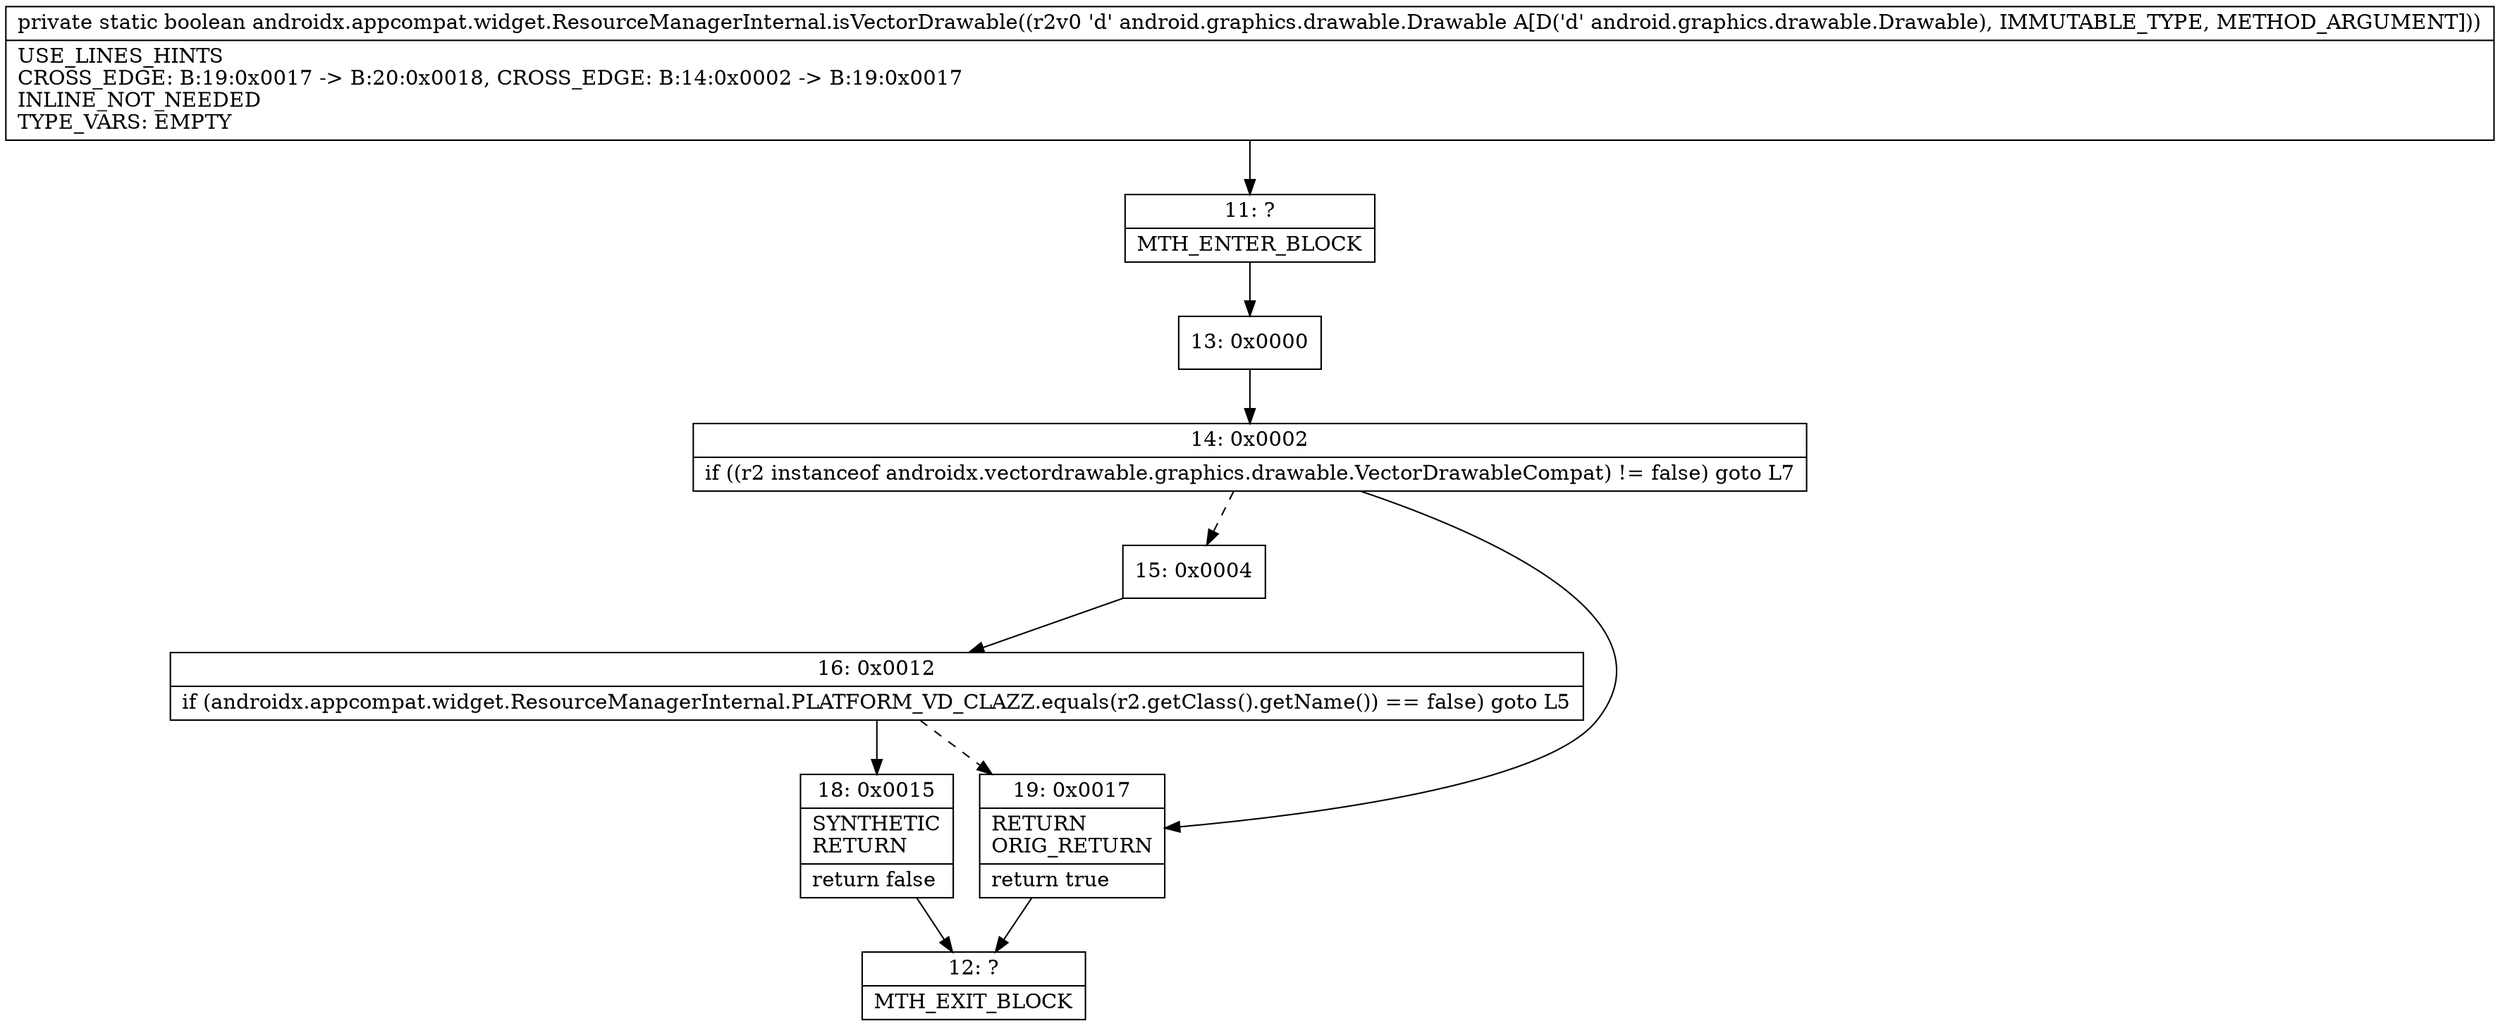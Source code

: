 digraph "CFG forandroidx.appcompat.widget.ResourceManagerInternal.isVectorDrawable(Landroid\/graphics\/drawable\/Drawable;)Z" {
Node_11 [shape=record,label="{11\:\ ?|MTH_ENTER_BLOCK\l}"];
Node_13 [shape=record,label="{13\:\ 0x0000}"];
Node_14 [shape=record,label="{14\:\ 0x0002|if ((r2 instanceof androidx.vectordrawable.graphics.drawable.VectorDrawableCompat) != false) goto L7\l}"];
Node_15 [shape=record,label="{15\:\ 0x0004}"];
Node_16 [shape=record,label="{16\:\ 0x0012|if (androidx.appcompat.widget.ResourceManagerInternal.PLATFORM_VD_CLAZZ.equals(r2.getClass().getName()) == false) goto L5\l}"];
Node_18 [shape=record,label="{18\:\ 0x0015|SYNTHETIC\lRETURN\l|return false\l}"];
Node_12 [shape=record,label="{12\:\ ?|MTH_EXIT_BLOCK\l}"];
Node_19 [shape=record,label="{19\:\ 0x0017|RETURN\lORIG_RETURN\l|return true\l}"];
MethodNode[shape=record,label="{private static boolean androidx.appcompat.widget.ResourceManagerInternal.isVectorDrawable((r2v0 'd' android.graphics.drawable.Drawable A[D('d' android.graphics.drawable.Drawable), IMMUTABLE_TYPE, METHOD_ARGUMENT]))  | USE_LINES_HINTS\lCROSS_EDGE: B:19:0x0017 \-\> B:20:0x0018, CROSS_EDGE: B:14:0x0002 \-\> B:19:0x0017\lINLINE_NOT_NEEDED\lTYPE_VARS: EMPTY\l}"];
MethodNode -> Node_11;Node_11 -> Node_13;
Node_13 -> Node_14;
Node_14 -> Node_15[style=dashed];
Node_14 -> Node_19;
Node_15 -> Node_16;
Node_16 -> Node_18;
Node_16 -> Node_19[style=dashed];
Node_18 -> Node_12;
Node_19 -> Node_12;
}

